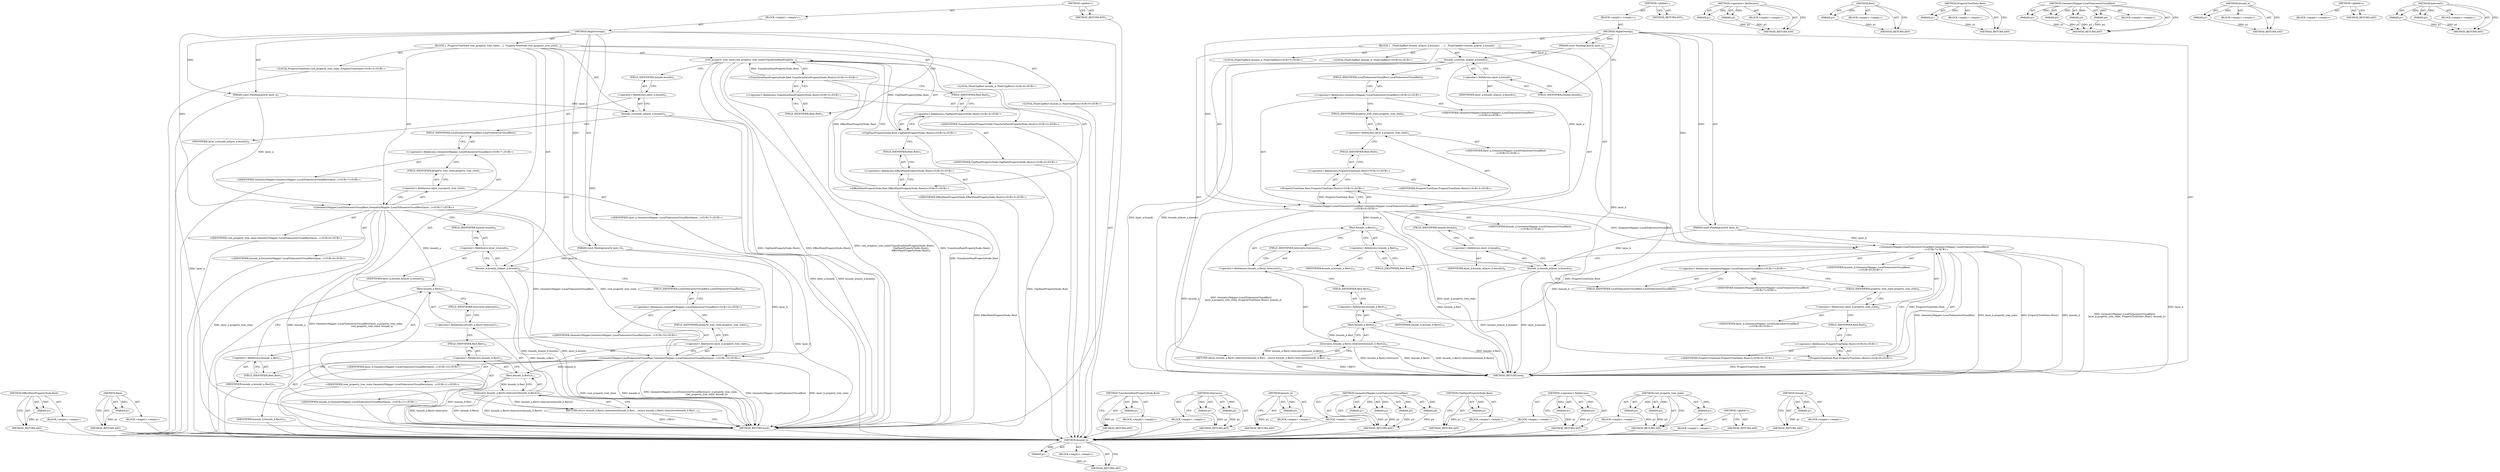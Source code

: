 digraph "Intersects" {
vulnerable_108 [label=<(METHOD,EffectPaintPropertyNode.Root)>];
vulnerable_109 [label=<(PARAM,p1)>];
vulnerable_110 [label=<(BLOCK,&lt;empty&gt;,&lt;empty&gt;)>];
vulnerable_111 [label=<(METHOD_RETURN,ANY)>];
vulnerable_132 [label=<(METHOD,Rect)>];
vulnerable_133 [label=<(PARAM,p1)>];
vulnerable_134 [label=<(BLOCK,&lt;empty&gt;,&lt;empty&gt;)>];
vulnerable_135 [label=<(METHOD_RETURN,ANY)>];
vulnerable_6 [label=<(METHOD,&lt;global&gt;)<SUB>1</SUB>>];
vulnerable_7 [label=<(BLOCK,&lt;empty&gt;,&lt;empty&gt;)<SUB>1</SUB>>];
vulnerable_8 [label=<(METHOD,MightOverlap)<SUB>1</SUB>>];
vulnerable_9 [label=<(PARAM,const PendingLayer&amp; layer_a)<SUB>1</SUB>>];
vulnerable_10 [label=<(PARAM,const PendingLayer&amp; layer_b)<SUB>2</SUB>>];
vulnerable_11 [label=<(BLOCK,{
  PropertyTreeState root_property_tree_state(...,{
  PropertyTreeState root_property_tree_state(...)<SUB>2</SUB>>];
vulnerable_12 [label="<(LOCAL,PropertyTreeState root_property_tree_state: PropertyTreeState)<SUB>3</SUB>>"];
vulnerable_13 [label=<(root_property_tree_state,root_property_tree_state(TransformPaintProperty...)<SUB>3</SUB>>];
vulnerable_14 [label="<(TransformPaintPropertyNode.Root,TransformPaintPropertyNode::Root())<SUB>3</SUB>>"];
vulnerable_15 [label="<(&lt;operator&gt;.fieldAccess,TransformPaintPropertyNode::Root)<SUB>3</SUB>>"];
vulnerable_16 [label="<(IDENTIFIER,TransformPaintPropertyNode,TransformPaintPropertyNode::Root())<SUB>3</SUB>>"];
vulnerable_17 [label=<(FIELD_IDENTIFIER,Root,Root)<SUB>3</SUB>>];
vulnerable_18 [label="<(ClipPaintPropertyNode.Root,ClipPaintPropertyNode::Root())<SUB>4</SUB>>"];
vulnerable_19 [label="<(&lt;operator&gt;.fieldAccess,ClipPaintPropertyNode::Root)<SUB>4</SUB>>"];
vulnerable_20 [label="<(IDENTIFIER,ClipPaintPropertyNode,ClipPaintPropertyNode::Root())<SUB>4</SUB>>"];
vulnerable_21 [label=<(FIELD_IDENTIFIER,Root,Root)<SUB>4</SUB>>];
vulnerable_22 [label="<(EffectPaintPropertyNode.Root,EffectPaintPropertyNode::Root())<SUB>5</SUB>>"];
vulnerable_23 [label="<(&lt;operator&gt;.fieldAccess,EffectPaintPropertyNode::Root)<SUB>5</SUB>>"];
vulnerable_24 [label="<(IDENTIFIER,EffectPaintPropertyNode,EffectPaintPropertyNode::Root())<SUB>5</SUB>>"];
vulnerable_25 [label=<(FIELD_IDENTIFIER,Root,Root)<SUB>5</SUB>>];
vulnerable_26 [label="<(LOCAL,FloatClipRect bounds_a: FloatClipRect)<SUB>6</SUB>>"];
vulnerable_27 [label=<(bounds_a,bounds_a(layer_a.bounds))<SUB>6</SUB>>];
vulnerable_28 [label=<(&lt;operator&gt;.fieldAccess,layer_a.bounds)<SUB>6</SUB>>];
vulnerable_29 [label=<(IDENTIFIER,layer_a,bounds_a(layer_a.bounds))<SUB>6</SUB>>];
vulnerable_30 [label=<(FIELD_IDENTIFIER,bounds,bounds)<SUB>6</SUB>>];
vulnerable_31 [label="<(GeometryMapper.LocalToAncestorVisualRect,GeometryMapper::LocalToAncestorVisualRect(layer...)<SUB>7</SUB>>"];
vulnerable_32 [label="<(&lt;operator&gt;.fieldAccess,GeometryMapper::LocalToAncestorVisualRect)<SUB>7</SUB>>"];
vulnerable_33 [label="<(IDENTIFIER,GeometryMapper,GeometryMapper::LocalToAncestorVisualRect(layer...)<SUB>7</SUB>>"];
vulnerable_34 [label=<(FIELD_IDENTIFIER,LocalToAncestorVisualRect,LocalToAncestorVisualRect)<SUB>7</SUB>>];
vulnerable_35 [label=<(&lt;operator&gt;.fieldAccess,layer_a.property_tree_state)<SUB>7</SUB>>];
vulnerable_36 [label="<(IDENTIFIER,layer_a,GeometryMapper::LocalToAncestorVisualRect(layer...)<SUB>7</SUB>>"];
vulnerable_37 [label=<(FIELD_IDENTIFIER,property_tree_state,property_tree_state)<SUB>7</SUB>>];
vulnerable_38 [label="<(IDENTIFIER,root_property_tree_state,GeometryMapper::LocalToAncestorVisualRect(layer...)<SUB>8</SUB>>"];
vulnerable_39 [label="<(IDENTIFIER,bounds_a,GeometryMapper::LocalToAncestorVisualRect(layer...)<SUB>8</SUB>>"];
vulnerable_40 [label="<(LOCAL,FloatClipRect bounds_b: FloatClipRect)<SUB>9</SUB>>"];
vulnerable_41 [label=<(bounds_b,bounds_b(layer_b.bounds))<SUB>9</SUB>>];
vulnerable_42 [label=<(&lt;operator&gt;.fieldAccess,layer_b.bounds)<SUB>9</SUB>>];
vulnerable_43 [label=<(IDENTIFIER,layer_b,bounds_b(layer_b.bounds))<SUB>9</SUB>>];
vulnerable_44 [label=<(FIELD_IDENTIFIER,bounds,bounds)<SUB>9</SUB>>];
vulnerable_45 [label="<(GeometryMapper.LocalToAncestorVisualRect,GeometryMapper::LocalToAncestorVisualRect(layer...)<SUB>10</SUB>>"];
vulnerable_46 [label="<(&lt;operator&gt;.fieldAccess,GeometryMapper::LocalToAncestorVisualRect)<SUB>10</SUB>>"];
vulnerable_47 [label="<(IDENTIFIER,GeometryMapper,GeometryMapper::LocalToAncestorVisualRect(layer...)<SUB>10</SUB>>"];
vulnerable_48 [label=<(FIELD_IDENTIFIER,LocalToAncestorVisualRect,LocalToAncestorVisualRect)<SUB>10</SUB>>];
vulnerable_49 [label=<(&lt;operator&gt;.fieldAccess,layer_b.property_tree_state)<SUB>10</SUB>>];
vulnerable_50 [label="<(IDENTIFIER,layer_b,GeometryMapper::LocalToAncestorVisualRect(layer...)<SUB>10</SUB>>"];
vulnerable_51 [label=<(FIELD_IDENTIFIER,property_tree_state,property_tree_state)<SUB>10</SUB>>];
vulnerable_52 [label="<(IDENTIFIER,root_property_tree_state,GeometryMapper::LocalToAncestorVisualRect(layer...)<SUB>11</SUB>>"];
vulnerable_53 [label="<(IDENTIFIER,bounds_b,GeometryMapper::LocalToAncestorVisualRect(layer...)<SUB>11</SUB>>"];
vulnerable_54 [label=<(RETURN,return bounds_a.Rect().Intersects(bounds_b.Rect...,return bounds_a.Rect().Intersects(bounds_b.Rect...)<SUB>13</SUB>>];
vulnerable_55 [label=<(Intersects,bounds_a.Rect().Intersects(bounds_b.Rect()))<SUB>13</SUB>>];
vulnerable_56 [label=<(&lt;operator&gt;.fieldAccess,bounds_a.Rect().Intersects)<SUB>13</SUB>>];
vulnerable_57 [label=<(Rect,bounds_a.Rect())<SUB>13</SUB>>];
vulnerable_58 [label=<(&lt;operator&gt;.fieldAccess,bounds_a.Rect)<SUB>13</SUB>>];
vulnerable_59 [label=<(IDENTIFIER,bounds_a,bounds_a.Rect())<SUB>13</SUB>>];
vulnerable_60 [label=<(FIELD_IDENTIFIER,Rect,Rect)<SUB>13</SUB>>];
vulnerable_61 [label=<(FIELD_IDENTIFIER,Intersects,Intersects)<SUB>13</SUB>>];
vulnerable_62 [label=<(Rect,bounds_b.Rect())<SUB>13</SUB>>];
vulnerable_63 [label=<(&lt;operator&gt;.fieldAccess,bounds_b.Rect)<SUB>13</SUB>>];
vulnerable_64 [label=<(IDENTIFIER,bounds_b,bounds_b.Rect())<SUB>13</SUB>>];
vulnerable_65 [label=<(FIELD_IDENTIFIER,Rect,Rect)<SUB>13</SUB>>];
vulnerable_66 [label=<(METHOD_RETURN,bool)<SUB>1</SUB>>];
vulnerable_68 [label=<(METHOD_RETURN,ANY)<SUB>1</SUB>>];
vulnerable_95 [label=<(METHOD,TransformPaintPropertyNode.Root)>];
vulnerable_96 [label=<(PARAM,p1)>];
vulnerable_97 [label=<(BLOCK,&lt;empty&gt;,&lt;empty&gt;)>];
vulnerable_98 [label=<(METHOD_RETURN,ANY)>];
vulnerable_127 [label=<(METHOD,Intersects)>];
vulnerable_128 [label=<(PARAM,p1)>];
vulnerable_129 [label=<(PARAM,p2)>];
vulnerable_130 [label=<(BLOCK,&lt;empty&gt;,&lt;empty&gt;)>];
vulnerable_131 [label=<(METHOD_RETURN,ANY)>];
vulnerable_123 [label=<(METHOD,bounds_b)>];
vulnerable_124 [label=<(PARAM,p1)>];
vulnerable_125 [label=<(BLOCK,&lt;empty&gt;,&lt;empty&gt;)>];
vulnerable_126 [label=<(METHOD_RETURN,ANY)>];
vulnerable_116 [label=<(METHOD,GeometryMapper.LocalToAncestorVisualRect)>];
vulnerable_117 [label=<(PARAM,p1)>];
vulnerable_118 [label=<(PARAM,p2)>];
vulnerable_119 [label=<(PARAM,p3)>];
vulnerable_120 [label=<(PARAM,p4)>];
vulnerable_121 [label=<(BLOCK,&lt;empty&gt;,&lt;empty&gt;)>];
vulnerable_122 [label=<(METHOD_RETURN,ANY)>];
vulnerable_104 [label=<(METHOD,ClipPaintPropertyNode.Root)>];
vulnerable_105 [label=<(PARAM,p1)>];
vulnerable_106 [label=<(BLOCK,&lt;empty&gt;,&lt;empty&gt;)>];
vulnerable_107 [label=<(METHOD_RETURN,ANY)>];
vulnerable_99 [label=<(METHOD,&lt;operator&gt;.fieldAccess)>];
vulnerable_100 [label=<(PARAM,p1)>];
vulnerable_101 [label=<(PARAM,p2)>];
vulnerable_102 [label=<(BLOCK,&lt;empty&gt;,&lt;empty&gt;)>];
vulnerable_103 [label=<(METHOD_RETURN,ANY)>];
vulnerable_89 [label=<(METHOD,root_property_tree_state)>];
vulnerable_90 [label=<(PARAM,p1)>];
vulnerable_91 [label=<(PARAM,p2)>];
vulnerable_92 [label=<(PARAM,p3)>];
vulnerable_93 [label=<(BLOCK,&lt;empty&gt;,&lt;empty&gt;)>];
vulnerable_94 [label=<(METHOD_RETURN,ANY)>];
vulnerable_83 [label=<(METHOD,&lt;global&gt;)<SUB>1</SUB>>];
vulnerable_84 [label=<(BLOCK,&lt;empty&gt;,&lt;empty&gt;)>];
vulnerable_85 [label=<(METHOD_RETURN,ANY)>];
vulnerable_112 [label=<(METHOD,bounds_a)>];
vulnerable_113 [label=<(PARAM,p1)>];
vulnerable_114 [label=<(BLOCK,&lt;empty&gt;,&lt;empty&gt;)>];
vulnerable_115 [label=<(METHOD_RETURN,ANY)>];
fixed_101 [label=<(METHOD,bounds_b)>];
fixed_102 [label=<(PARAM,p1)>];
fixed_103 [label=<(BLOCK,&lt;empty&gt;,&lt;empty&gt;)>];
fixed_104 [label=<(METHOD_RETURN,ANY)>];
fixed_6 [label=<(METHOD,&lt;global&gt;)<SUB>1</SUB>>];
fixed_7 [label=<(BLOCK,&lt;empty&gt;,&lt;empty&gt;)<SUB>1</SUB>>];
fixed_8 [label=<(METHOD,MightOverlap)<SUB>1</SUB>>];
fixed_9 [label=<(PARAM,const PendingLayer&amp; layer_a)<SUB>1</SUB>>];
fixed_10 [label=<(PARAM,const PendingLayer&amp; layer_b)<SUB>2</SUB>>];
fixed_11 [label=<(BLOCK,{
   FloatClipRect bounds_a(layer_a.bounds);
  ...,{
   FloatClipRect bounds_a(layer_a.bounds);
  ...)<SUB>2</SUB>>];
fixed_12 [label="<(LOCAL,FloatClipRect bounds_a: FloatClipRect)<SUB>3</SUB>>"];
fixed_13 [label=<(bounds_a,bounds_a(layer_a.bounds))<SUB>3</SUB>>];
fixed_14 [label=<(&lt;operator&gt;.fieldAccess,layer_a.bounds)<SUB>3</SUB>>];
fixed_15 [label=<(IDENTIFIER,layer_a,bounds_a(layer_a.bounds))<SUB>3</SUB>>];
fixed_16 [label=<(FIELD_IDENTIFIER,bounds,bounds)<SUB>3</SUB>>];
fixed_17 [label="<(GeometryMapper.LocalToAncestorVisualRect,GeometryMapper::LocalToAncestorVisualRect(
    ...)<SUB>4</SUB>>"];
fixed_18 [label="<(&lt;operator&gt;.fieldAccess,GeometryMapper::LocalToAncestorVisualRect)<SUB>4</SUB>>"];
fixed_19 [label="<(IDENTIFIER,GeometryMapper,GeometryMapper::LocalToAncestorVisualRect(
    ...)<SUB>4</SUB>>"];
fixed_20 [label=<(FIELD_IDENTIFIER,LocalToAncestorVisualRect,LocalToAncestorVisualRect)<SUB>4</SUB>>];
fixed_21 [label=<(&lt;operator&gt;.fieldAccess,layer_a.property_tree_state)<SUB>5</SUB>>];
fixed_22 [label="<(IDENTIFIER,layer_a,GeometryMapper::LocalToAncestorVisualRect(
    ...)<SUB>5</SUB>>"];
fixed_23 [label=<(FIELD_IDENTIFIER,property_tree_state,property_tree_state)<SUB>5</SUB>>];
fixed_24 [label="<(PropertyTreeState.Root,PropertyTreeState::Root())<SUB>5</SUB>>"];
fixed_25 [label="<(&lt;operator&gt;.fieldAccess,PropertyTreeState::Root)<SUB>5</SUB>>"];
fixed_26 [label="<(IDENTIFIER,PropertyTreeState,PropertyTreeState::Root())<SUB>5</SUB>>"];
fixed_27 [label=<(FIELD_IDENTIFIER,Root,Root)<SUB>5</SUB>>];
fixed_28 [label="<(IDENTIFIER,bounds_a,GeometryMapper::LocalToAncestorVisualRect(
    ...)<SUB>5</SUB>>"];
fixed_29 [label="<(LOCAL,FloatClipRect bounds_b: FloatClipRect)<SUB>6</SUB>>"];
fixed_30 [label=<(bounds_b,bounds_b(layer_b.bounds))<SUB>6</SUB>>];
fixed_31 [label=<(&lt;operator&gt;.fieldAccess,layer_b.bounds)<SUB>6</SUB>>];
fixed_32 [label=<(IDENTIFIER,layer_b,bounds_b(layer_b.bounds))<SUB>6</SUB>>];
fixed_33 [label=<(FIELD_IDENTIFIER,bounds,bounds)<SUB>6</SUB>>];
fixed_34 [label="<(GeometryMapper.LocalToAncestorVisualRect,GeometryMapper::LocalToAncestorVisualRect(
    ...)<SUB>7</SUB>>"];
fixed_35 [label="<(&lt;operator&gt;.fieldAccess,GeometryMapper::LocalToAncestorVisualRect)<SUB>7</SUB>>"];
fixed_36 [label="<(IDENTIFIER,GeometryMapper,GeometryMapper::LocalToAncestorVisualRect(
    ...)<SUB>7</SUB>>"];
fixed_37 [label=<(FIELD_IDENTIFIER,LocalToAncestorVisualRect,LocalToAncestorVisualRect)<SUB>7</SUB>>];
fixed_38 [label=<(&lt;operator&gt;.fieldAccess,layer_b.property_tree_state)<SUB>8</SUB>>];
fixed_39 [label="<(IDENTIFIER,layer_b,GeometryMapper::LocalToAncestorVisualRect(
    ...)<SUB>8</SUB>>"];
fixed_40 [label=<(FIELD_IDENTIFIER,property_tree_state,property_tree_state)<SUB>8</SUB>>];
fixed_41 [label="<(PropertyTreeState.Root,PropertyTreeState::Root())<SUB>8</SUB>>"];
fixed_42 [label="<(&lt;operator&gt;.fieldAccess,PropertyTreeState::Root)<SUB>8</SUB>>"];
fixed_43 [label="<(IDENTIFIER,PropertyTreeState,PropertyTreeState::Root())<SUB>8</SUB>>"];
fixed_44 [label=<(FIELD_IDENTIFIER,Root,Root)<SUB>8</SUB>>];
fixed_45 [label="<(IDENTIFIER,bounds_b,GeometryMapper::LocalToAncestorVisualRect(
    ...)<SUB>8</SUB>>"];
fixed_46 [label=<(RETURN,return bounds_a.Rect().Intersects(bounds_b.Rect...,return bounds_a.Rect().Intersects(bounds_b.Rect...)<SUB>10</SUB>>];
fixed_47 [label=<(Intersects,bounds_a.Rect().Intersects(bounds_b.Rect()))<SUB>10</SUB>>];
fixed_48 [label=<(&lt;operator&gt;.fieldAccess,bounds_a.Rect().Intersects)<SUB>10</SUB>>];
fixed_49 [label=<(Rect,bounds_a.Rect())<SUB>10</SUB>>];
fixed_50 [label=<(&lt;operator&gt;.fieldAccess,bounds_a.Rect)<SUB>10</SUB>>];
fixed_51 [label=<(IDENTIFIER,bounds_a,bounds_a.Rect())<SUB>10</SUB>>];
fixed_52 [label=<(FIELD_IDENTIFIER,Rect,Rect)<SUB>10</SUB>>];
fixed_53 [label=<(FIELD_IDENTIFIER,Intersects,Intersects)<SUB>10</SUB>>];
fixed_54 [label=<(Rect,bounds_b.Rect())<SUB>10</SUB>>];
fixed_55 [label=<(&lt;operator&gt;.fieldAccess,bounds_b.Rect)<SUB>10</SUB>>];
fixed_56 [label=<(IDENTIFIER,bounds_b,bounds_b.Rect())<SUB>10</SUB>>];
fixed_57 [label=<(FIELD_IDENTIFIER,Rect,Rect)<SUB>10</SUB>>];
fixed_58 [label=<(METHOD_RETURN,bool)<SUB>1</SUB>>];
fixed_60 [label=<(METHOD_RETURN,ANY)<SUB>1</SUB>>];
fixed_85 [label=<(METHOD,&lt;operator&gt;.fieldAccess)>];
fixed_86 [label=<(PARAM,p1)>];
fixed_87 [label=<(PARAM,p2)>];
fixed_88 [label=<(BLOCK,&lt;empty&gt;,&lt;empty&gt;)>];
fixed_89 [label=<(METHOD_RETURN,ANY)>];
fixed_110 [label=<(METHOD,Rect)>];
fixed_111 [label=<(PARAM,p1)>];
fixed_112 [label=<(BLOCK,&lt;empty&gt;,&lt;empty&gt;)>];
fixed_113 [label=<(METHOD_RETURN,ANY)>];
fixed_97 [label=<(METHOD,PropertyTreeState.Root)>];
fixed_98 [label=<(PARAM,p1)>];
fixed_99 [label=<(BLOCK,&lt;empty&gt;,&lt;empty&gt;)>];
fixed_100 [label=<(METHOD_RETURN,ANY)>];
fixed_90 [label=<(METHOD,GeometryMapper.LocalToAncestorVisualRect)>];
fixed_91 [label=<(PARAM,p1)>];
fixed_92 [label=<(PARAM,p2)>];
fixed_93 [label=<(PARAM,p3)>];
fixed_94 [label=<(PARAM,p4)>];
fixed_95 [label=<(BLOCK,&lt;empty&gt;,&lt;empty&gt;)>];
fixed_96 [label=<(METHOD_RETURN,ANY)>];
fixed_81 [label=<(METHOD,bounds_a)>];
fixed_82 [label=<(PARAM,p1)>];
fixed_83 [label=<(BLOCK,&lt;empty&gt;,&lt;empty&gt;)>];
fixed_84 [label=<(METHOD_RETURN,ANY)>];
fixed_75 [label=<(METHOD,&lt;global&gt;)<SUB>1</SUB>>];
fixed_76 [label=<(BLOCK,&lt;empty&gt;,&lt;empty&gt;)>];
fixed_77 [label=<(METHOD_RETURN,ANY)>];
fixed_105 [label=<(METHOD,Intersects)>];
fixed_106 [label=<(PARAM,p1)>];
fixed_107 [label=<(PARAM,p2)>];
fixed_108 [label=<(BLOCK,&lt;empty&gt;,&lt;empty&gt;)>];
fixed_109 [label=<(METHOD_RETURN,ANY)>];
vulnerable_108 -> vulnerable_109  [key=0, label="AST: "];
vulnerable_108 -> vulnerable_109  [key=1, label="DDG: "];
vulnerable_108 -> vulnerable_110  [key=0, label="AST: "];
vulnerable_108 -> vulnerable_111  [key=0, label="AST: "];
vulnerable_108 -> vulnerable_111  [key=1, label="CFG: "];
vulnerable_109 -> vulnerable_111  [key=0, label="DDG: p1"];
vulnerable_110 -> fixed_101  [key=0];
vulnerable_111 -> fixed_101  [key=0];
vulnerable_132 -> vulnerable_133  [key=0, label="AST: "];
vulnerable_132 -> vulnerable_133  [key=1, label="DDG: "];
vulnerable_132 -> vulnerable_134  [key=0, label="AST: "];
vulnerable_132 -> vulnerable_135  [key=0, label="AST: "];
vulnerable_132 -> vulnerable_135  [key=1, label="CFG: "];
vulnerable_133 -> vulnerable_135  [key=0, label="DDG: p1"];
vulnerable_134 -> fixed_101  [key=0];
vulnerable_135 -> fixed_101  [key=0];
vulnerable_6 -> vulnerable_7  [key=0, label="AST: "];
vulnerable_6 -> vulnerable_68  [key=0, label="AST: "];
vulnerable_6 -> vulnerable_68  [key=1, label="CFG: "];
vulnerable_7 -> vulnerable_8  [key=0, label="AST: "];
vulnerable_8 -> vulnerable_9  [key=0, label="AST: "];
vulnerable_8 -> vulnerable_9  [key=1, label="DDG: "];
vulnerable_8 -> vulnerable_10  [key=0, label="AST: "];
vulnerable_8 -> vulnerable_10  [key=1, label="DDG: "];
vulnerable_8 -> vulnerable_11  [key=0, label="AST: "];
vulnerable_8 -> vulnerable_66  [key=0, label="AST: "];
vulnerable_8 -> vulnerable_17  [key=0, label="CFG: "];
vulnerable_8 -> vulnerable_31  [key=0, label="DDG: "];
vulnerable_8 -> vulnerable_45  [key=0, label="DDG: "];
vulnerable_9 -> vulnerable_66  [key=0, label="DDG: layer_a"];
vulnerable_9 -> vulnerable_27  [key=0, label="DDG: layer_a"];
vulnerable_9 -> vulnerable_31  [key=0, label="DDG: layer_a"];
vulnerable_10 -> vulnerable_66  [key=0, label="DDG: layer_b"];
vulnerable_10 -> vulnerable_41  [key=0, label="DDG: layer_b"];
vulnerable_10 -> vulnerable_45  [key=0, label="DDG: layer_b"];
vulnerable_11 -> vulnerable_12  [key=0, label="AST: "];
vulnerable_11 -> vulnerable_13  [key=0, label="AST: "];
vulnerable_11 -> vulnerable_26  [key=0, label="AST: "];
vulnerable_11 -> vulnerable_27  [key=0, label="AST: "];
vulnerable_11 -> vulnerable_31  [key=0, label="AST: "];
vulnerable_11 -> vulnerable_40  [key=0, label="AST: "];
vulnerable_11 -> vulnerable_41  [key=0, label="AST: "];
vulnerable_11 -> vulnerable_45  [key=0, label="AST: "];
vulnerable_11 -> vulnerable_54  [key=0, label="AST: "];
vulnerable_12 -> fixed_101  [key=0];
vulnerable_13 -> vulnerable_14  [key=0, label="AST: "];
vulnerable_13 -> vulnerable_18  [key=0, label="AST: "];
vulnerable_13 -> vulnerable_22  [key=0, label="AST: "];
vulnerable_13 -> vulnerable_30  [key=0, label="CFG: "];
vulnerable_13 -> vulnerable_66  [key=0, label="DDG: TransformPaintPropertyNode::Root()"];
vulnerable_13 -> vulnerable_66  [key=1, label="DDG: ClipPaintPropertyNode::Root()"];
vulnerable_13 -> vulnerable_66  [key=2, label="DDG: EffectPaintPropertyNode::Root()"];
vulnerable_13 -> vulnerable_66  [key=3, label="DDG: root_property_tree_state(TransformPaintPropertyNode::Root(),
                                             ClipPaintPropertyNode::Root(),
                                             EffectPaintPropertyNode::Root())"];
vulnerable_14 -> vulnerable_15  [key=0, label="AST: "];
vulnerable_14 -> vulnerable_21  [key=0, label="CFG: "];
vulnerable_14 -> vulnerable_66  [key=0, label="DDG: TransformPaintPropertyNode::Root"];
vulnerable_14 -> vulnerable_13  [key=0, label="DDG: TransformPaintPropertyNode::Root"];
vulnerable_15 -> vulnerable_16  [key=0, label="AST: "];
vulnerable_15 -> vulnerable_17  [key=0, label="AST: "];
vulnerable_15 -> vulnerable_14  [key=0, label="CFG: "];
vulnerable_16 -> fixed_101  [key=0];
vulnerable_17 -> vulnerable_15  [key=0, label="CFG: "];
vulnerable_18 -> vulnerable_19  [key=0, label="AST: "];
vulnerable_18 -> vulnerable_25  [key=0, label="CFG: "];
vulnerable_18 -> vulnerable_66  [key=0, label="DDG: ClipPaintPropertyNode::Root"];
vulnerable_18 -> vulnerable_13  [key=0, label="DDG: ClipPaintPropertyNode::Root"];
vulnerable_19 -> vulnerable_20  [key=0, label="AST: "];
vulnerable_19 -> vulnerable_21  [key=0, label="AST: "];
vulnerable_19 -> vulnerable_18  [key=0, label="CFG: "];
vulnerable_20 -> fixed_101  [key=0];
vulnerable_21 -> vulnerable_19  [key=0, label="CFG: "];
vulnerable_22 -> vulnerable_23  [key=0, label="AST: "];
vulnerable_22 -> vulnerable_13  [key=0, label="CFG: "];
vulnerable_22 -> vulnerable_13  [key=1, label="DDG: EffectPaintPropertyNode::Root"];
vulnerable_22 -> vulnerable_66  [key=0, label="DDG: EffectPaintPropertyNode::Root"];
vulnerable_23 -> vulnerable_24  [key=0, label="AST: "];
vulnerable_23 -> vulnerable_25  [key=0, label="AST: "];
vulnerable_23 -> vulnerable_22  [key=0, label="CFG: "];
vulnerable_24 -> fixed_101  [key=0];
vulnerable_25 -> vulnerable_23  [key=0, label="CFG: "];
vulnerable_26 -> fixed_101  [key=0];
vulnerable_27 -> vulnerable_28  [key=0, label="AST: "];
vulnerable_27 -> vulnerable_34  [key=0, label="CFG: "];
vulnerable_27 -> vulnerable_66  [key=0, label="DDG: layer_a.bounds"];
vulnerable_27 -> vulnerable_66  [key=1, label="DDG: bounds_a(layer_a.bounds)"];
vulnerable_28 -> vulnerable_29  [key=0, label="AST: "];
vulnerable_28 -> vulnerable_30  [key=0, label="AST: "];
vulnerable_28 -> vulnerable_27  [key=0, label="CFG: "];
vulnerable_29 -> fixed_101  [key=0];
vulnerable_30 -> vulnerable_28  [key=0, label="CFG: "];
vulnerable_31 -> vulnerable_32  [key=0, label="AST: "];
vulnerable_31 -> vulnerable_35  [key=0, label="AST: "];
vulnerable_31 -> vulnerable_38  [key=0, label="AST: "];
vulnerable_31 -> vulnerable_39  [key=0, label="AST: "];
vulnerable_31 -> vulnerable_44  [key=0, label="CFG: "];
vulnerable_31 -> vulnerable_66  [key=0, label="DDG: layer_a.property_tree_state"];
vulnerable_31 -> vulnerable_66  [key=1, label="DDG: bounds_a"];
vulnerable_31 -> vulnerable_66  [key=2, label="DDG: GeometryMapper::LocalToAncestorVisualRect(layer_a.property_tree_state,
                                            root_property_tree_state, bounds_a)"];
vulnerable_31 -> vulnerable_45  [key=0, label="DDG: GeometryMapper::LocalToAncestorVisualRect"];
vulnerable_31 -> vulnerable_45  [key=1, label="DDG: root_property_tree_state"];
vulnerable_31 -> vulnerable_57  [key=0, label="DDG: bounds_a"];
vulnerable_32 -> vulnerable_33  [key=0, label="AST: "];
vulnerable_32 -> vulnerable_34  [key=0, label="AST: "];
vulnerable_32 -> vulnerable_37  [key=0, label="CFG: "];
vulnerable_33 -> fixed_101  [key=0];
vulnerable_34 -> vulnerable_32  [key=0, label="CFG: "];
vulnerable_35 -> vulnerable_36  [key=0, label="AST: "];
vulnerable_35 -> vulnerable_37  [key=0, label="AST: "];
vulnerable_35 -> vulnerable_31  [key=0, label="CFG: "];
vulnerable_36 -> fixed_101  [key=0];
vulnerable_37 -> vulnerable_35  [key=0, label="CFG: "];
vulnerable_38 -> fixed_101  [key=0];
vulnerable_39 -> fixed_101  [key=0];
vulnerable_40 -> fixed_101  [key=0];
vulnerable_41 -> vulnerable_42  [key=0, label="AST: "];
vulnerable_41 -> vulnerable_48  [key=0, label="CFG: "];
vulnerable_41 -> vulnerable_66  [key=0, label="DDG: layer_b.bounds"];
vulnerable_41 -> vulnerable_66  [key=1, label="DDG: bounds_b(layer_b.bounds)"];
vulnerable_42 -> vulnerable_43  [key=0, label="AST: "];
vulnerable_42 -> vulnerable_44  [key=0, label="AST: "];
vulnerable_42 -> vulnerable_41  [key=0, label="CFG: "];
vulnerable_43 -> fixed_101  [key=0];
vulnerable_44 -> vulnerable_42  [key=0, label="CFG: "];
vulnerable_45 -> vulnerable_46  [key=0, label="AST: "];
vulnerable_45 -> vulnerable_49  [key=0, label="AST: "];
vulnerable_45 -> vulnerable_52  [key=0, label="AST: "];
vulnerable_45 -> vulnerable_53  [key=0, label="AST: "];
vulnerable_45 -> vulnerable_60  [key=0, label="CFG: "];
vulnerable_45 -> vulnerable_66  [key=0, label="DDG: GeometryMapper::LocalToAncestorVisualRect"];
vulnerable_45 -> vulnerable_66  [key=1, label="DDG: layer_b.property_tree_state"];
vulnerable_45 -> vulnerable_66  [key=2, label="DDG: root_property_tree_state"];
vulnerable_45 -> vulnerable_66  [key=3, label="DDG: bounds_b"];
vulnerable_45 -> vulnerable_66  [key=4, label="DDG: GeometryMapper::LocalToAncestorVisualRect(layer_b.property_tree_state,
                                            root_property_tree_state, bounds_b)"];
vulnerable_45 -> vulnerable_62  [key=0, label="DDG: bounds_b"];
vulnerable_46 -> vulnerable_47  [key=0, label="AST: "];
vulnerable_46 -> vulnerable_48  [key=0, label="AST: "];
vulnerable_46 -> vulnerable_51  [key=0, label="CFG: "];
vulnerable_47 -> fixed_101  [key=0];
vulnerable_48 -> vulnerable_46  [key=0, label="CFG: "];
vulnerable_49 -> vulnerable_50  [key=0, label="AST: "];
vulnerable_49 -> vulnerable_51  [key=0, label="AST: "];
vulnerable_49 -> vulnerable_45  [key=0, label="CFG: "];
vulnerable_50 -> fixed_101  [key=0];
vulnerable_51 -> vulnerable_49  [key=0, label="CFG: "];
vulnerable_52 -> fixed_101  [key=0];
vulnerable_53 -> fixed_101  [key=0];
vulnerable_54 -> vulnerable_55  [key=0, label="AST: "];
vulnerable_54 -> vulnerable_66  [key=0, label="CFG: "];
vulnerable_54 -> vulnerable_66  [key=1, label="DDG: &lt;RET&gt;"];
vulnerable_55 -> vulnerable_56  [key=0, label="AST: "];
vulnerable_55 -> vulnerable_62  [key=0, label="AST: "];
vulnerable_55 -> vulnerable_54  [key=0, label="CFG: "];
vulnerable_55 -> vulnerable_54  [key=1, label="DDG: bounds_a.Rect().Intersects(bounds_b.Rect())"];
vulnerable_55 -> vulnerable_66  [key=0, label="DDG: bounds_a.Rect().Intersects"];
vulnerable_55 -> vulnerable_66  [key=1, label="DDG: bounds_b.Rect()"];
vulnerable_55 -> vulnerable_66  [key=2, label="DDG: bounds_a.Rect().Intersects(bounds_b.Rect())"];
vulnerable_56 -> vulnerable_57  [key=0, label="AST: "];
vulnerable_56 -> vulnerable_61  [key=0, label="AST: "];
vulnerable_56 -> vulnerable_65  [key=0, label="CFG: "];
vulnerable_57 -> vulnerable_58  [key=0, label="AST: "];
vulnerable_57 -> vulnerable_61  [key=0, label="CFG: "];
vulnerable_57 -> vulnerable_66  [key=0, label="DDG: bounds_a.Rect"];
vulnerable_58 -> vulnerable_59  [key=0, label="AST: "];
vulnerable_58 -> vulnerable_60  [key=0, label="AST: "];
vulnerable_58 -> vulnerable_57  [key=0, label="CFG: "];
vulnerable_59 -> fixed_101  [key=0];
vulnerable_60 -> vulnerable_58  [key=0, label="CFG: "];
vulnerable_61 -> vulnerable_56  [key=0, label="CFG: "];
vulnerable_62 -> vulnerable_63  [key=0, label="AST: "];
vulnerable_62 -> vulnerable_55  [key=0, label="CFG: "];
vulnerable_62 -> vulnerable_55  [key=1, label="DDG: bounds_b.Rect"];
vulnerable_62 -> vulnerable_66  [key=0, label="DDG: bounds_b.Rect"];
vulnerable_63 -> vulnerable_64  [key=0, label="AST: "];
vulnerable_63 -> vulnerable_65  [key=0, label="AST: "];
vulnerable_63 -> vulnerable_62  [key=0, label="CFG: "];
vulnerable_64 -> fixed_101  [key=0];
vulnerable_65 -> vulnerable_63  [key=0, label="CFG: "];
vulnerable_66 -> fixed_101  [key=0];
vulnerable_68 -> fixed_101  [key=0];
vulnerable_95 -> vulnerable_96  [key=0, label="AST: "];
vulnerable_95 -> vulnerable_96  [key=1, label="DDG: "];
vulnerable_95 -> vulnerable_97  [key=0, label="AST: "];
vulnerable_95 -> vulnerable_98  [key=0, label="AST: "];
vulnerable_95 -> vulnerable_98  [key=1, label="CFG: "];
vulnerable_96 -> vulnerable_98  [key=0, label="DDG: p1"];
vulnerable_97 -> fixed_101  [key=0];
vulnerable_98 -> fixed_101  [key=0];
vulnerable_127 -> vulnerable_128  [key=0, label="AST: "];
vulnerable_127 -> vulnerable_128  [key=1, label="DDG: "];
vulnerable_127 -> vulnerable_130  [key=0, label="AST: "];
vulnerable_127 -> vulnerable_129  [key=0, label="AST: "];
vulnerable_127 -> vulnerable_129  [key=1, label="DDG: "];
vulnerable_127 -> vulnerable_131  [key=0, label="AST: "];
vulnerable_127 -> vulnerable_131  [key=1, label="CFG: "];
vulnerable_128 -> vulnerable_131  [key=0, label="DDG: p1"];
vulnerable_129 -> vulnerable_131  [key=0, label="DDG: p2"];
vulnerable_130 -> fixed_101  [key=0];
vulnerable_131 -> fixed_101  [key=0];
vulnerable_123 -> vulnerable_124  [key=0, label="AST: "];
vulnerable_123 -> vulnerable_124  [key=1, label="DDG: "];
vulnerable_123 -> vulnerable_125  [key=0, label="AST: "];
vulnerable_123 -> vulnerable_126  [key=0, label="AST: "];
vulnerable_123 -> vulnerable_126  [key=1, label="CFG: "];
vulnerable_124 -> vulnerable_126  [key=0, label="DDG: p1"];
vulnerable_125 -> fixed_101  [key=0];
vulnerable_126 -> fixed_101  [key=0];
vulnerable_116 -> vulnerable_117  [key=0, label="AST: "];
vulnerable_116 -> vulnerable_117  [key=1, label="DDG: "];
vulnerable_116 -> vulnerable_121  [key=0, label="AST: "];
vulnerable_116 -> vulnerable_118  [key=0, label="AST: "];
vulnerable_116 -> vulnerable_118  [key=1, label="DDG: "];
vulnerable_116 -> vulnerable_122  [key=0, label="AST: "];
vulnerable_116 -> vulnerable_122  [key=1, label="CFG: "];
vulnerable_116 -> vulnerable_119  [key=0, label="AST: "];
vulnerable_116 -> vulnerable_119  [key=1, label="DDG: "];
vulnerable_116 -> vulnerable_120  [key=0, label="AST: "];
vulnerable_116 -> vulnerable_120  [key=1, label="DDG: "];
vulnerable_117 -> vulnerable_122  [key=0, label="DDG: p1"];
vulnerable_118 -> vulnerable_122  [key=0, label="DDG: p2"];
vulnerable_119 -> vulnerable_122  [key=0, label="DDG: p3"];
vulnerable_120 -> vulnerable_122  [key=0, label="DDG: p4"];
vulnerable_121 -> fixed_101  [key=0];
vulnerable_122 -> fixed_101  [key=0];
vulnerable_104 -> vulnerable_105  [key=0, label="AST: "];
vulnerable_104 -> vulnerable_105  [key=1, label="DDG: "];
vulnerable_104 -> vulnerable_106  [key=0, label="AST: "];
vulnerable_104 -> vulnerable_107  [key=0, label="AST: "];
vulnerable_104 -> vulnerable_107  [key=1, label="CFG: "];
vulnerable_105 -> vulnerable_107  [key=0, label="DDG: p1"];
vulnerable_106 -> fixed_101  [key=0];
vulnerable_107 -> fixed_101  [key=0];
vulnerable_99 -> vulnerable_100  [key=0, label="AST: "];
vulnerable_99 -> vulnerable_100  [key=1, label="DDG: "];
vulnerable_99 -> vulnerable_102  [key=0, label="AST: "];
vulnerable_99 -> vulnerable_101  [key=0, label="AST: "];
vulnerable_99 -> vulnerable_101  [key=1, label="DDG: "];
vulnerable_99 -> vulnerable_103  [key=0, label="AST: "];
vulnerable_99 -> vulnerable_103  [key=1, label="CFG: "];
vulnerable_100 -> vulnerable_103  [key=0, label="DDG: p1"];
vulnerable_101 -> vulnerable_103  [key=0, label="DDG: p2"];
vulnerable_102 -> fixed_101  [key=0];
vulnerable_103 -> fixed_101  [key=0];
vulnerable_89 -> vulnerable_90  [key=0, label="AST: "];
vulnerable_89 -> vulnerable_90  [key=1, label="DDG: "];
vulnerable_89 -> vulnerable_93  [key=0, label="AST: "];
vulnerable_89 -> vulnerable_91  [key=0, label="AST: "];
vulnerable_89 -> vulnerable_91  [key=1, label="DDG: "];
vulnerable_89 -> vulnerable_94  [key=0, label="AST: "];
vulnerable_89 -> vulnerable_94  [key=1, label="CFG: "];
vulnerable_89 -> vulnerable_92  [key=0, label="AST: "];
vulnerable_89 -> vulnerable_92  [key=1, label="DDG: "];
vulnerable_90 -> vulnerable_94  [key=0, label="DDG: p1"];
vulnerable_91 -> vulnerable_94  [key=0, label="DDG: p2"];
vulnerable_92 -> vulnerable_94  [key=0, label="DDG: p3"];
vulnerable_93 -> fixed_101  [key=0];
vulnerable_94 -> fixed_101  [key=0];
vulnerable_83 -> vulnerable_84  [key=0, label="AST: "];
vulnerable_83 -> vulnerable_85  [key=0, label="AST: "];
vulnerable_83 -> vulnerable_85  [key=1, label="CFG: "];
vulnerable_84 -> fixed_101  [key=0];
vulnerable_85 -> fixed_101  [key=0];
vulnerable_112 -> vulnerable_113  [key=0, label="AST: "];
vulnerable_112 -> vulnerable_113  [key=1, label="DDG: "];
vulnerable_112 -> vulnerable_114  [key=0, label="AST: "];
vulnerable_112 -> vulnerable_115  [key=0, label="AST: "];
vulnerable_112 -> vulnerable_115  [key=1, label="CFG: "];
vulnerable_113 -> vulnerable_115  [key=0, label="DDG: p1"];
vulnerable_114 -> fixed_101  [key=0];
vulnerable_115 -> fixed_101  [key=0];
fixed_101 -> fixed_102  [key=0, label="AST: "];
fixed_101 -> fixed_102  [key=1, label="DDG: "];
fixed_101 -> fixed_103  [key=0, label="AST: "];
fixed_101 -> fixed_104  [key=0, label="AST: "];
fixed_101 -> fixed_104  [key=1, label="CFG: "];
fixed_102 -> fixed_104  [key=0, label="DDG: p1"];
fixed_6 -> fixed_7  [key=0, label="AST: "];
fixed_6 -> fixed_60  [key=0, label="AST: "];
fixed_6 -> fixed_60  [key=1, label="CFG: "];
fixed_7 -> fixed_8  [key=0, label="AST: "];
fixed_8 -> fixed_9  [key=0, label="AST: "];
fixed_8 -> fixed_9  [key=1, label="DDG: "];
fixed_8 -> fixed_10  [key=0, label="AST: "];
fixed_8 -> fixed_10  [key=1, label="DDG: "];
fixed_8 -> fixed_11  [key=0, label="AST: "];
fixed_8 -> fixed_58  [key=0, label="AST: "];
fixed_8 -> fixed_16  [key=0, label="CFG: "];
fixed_8 -> fixed_17  [key=0, label="DDG: "];
fixed_8 -> fixed_34  [key=0, label="DDG: "];
fixed_9 -> fixed_58  [key=0, label="DDG: layer_a"];
fixed_9 -> fixed_13  [key=0, label="DDG: layer_a"];
fixed_9 -> fixed_17  [key=0, label="DDG: layer_a"];
fixed_10 -> fixed_58  [key=0, label="DDG: layer_b"];
fixed_10 -> fixed_30  [key=0, label="DDG: layer_b"];
fixed_10 -> fixed_34  [key=0, label="DDG: layer_b"];
fixed_11 -> fixed_12  [key=0, label="AST: "];
fixed_11 -> fixed_13  [key=0, label="AST: "];
fixed_11 -> fixed_17  [key=0, label="AST: "];
fixed_11 -> fixed_29  [key=0, label="AST: "];
fixed_11 -> fixed_30  [key=0, label="AST: "];
fixed_11 -> fixed_34  [key=0, label="AST: "];
fixed_11 -> fixed_46  [key=0, label="AST: "];
fixed_13 -> fixed_14  [key=0, label="AST: "];
fixed_13 -> fixed_20  [key=0, label="CFG: "];
fixed_13 -> fixed_58  [key=0, label="DDG: layer_a.bounds"];
fixed_13 -> fixed_58  [key=1, label="DDG: bounds_a(layer_a.bounds)"];
fixed_14 -> fixed_15  [key=0, label="AST: "];
fixed_14 -> fixed_16  [key=0, label="AST: "];
fixed_14 -> fixed_13  [key=0, label="CFG: "];
fixed_16 -> fixed_14  [key=0, label="CFG: "];
fixed_17 -> fixed_18  [key=0, label="AST: "];
fixed_17 -> fixed_21  [key=0, label="AST: "];
fixed_17 -> fixed_24  [key=0, label="AST: "];
fixed_17 -> fixed_28  [key=0, label="AST: "];
fixed_17 -> fixed_33  [key=0, label="CFG: "];
fixed_17 -> fixed_58  [key=0, label="DDG: layer_a.property_tree_state"];
fixed_17 -> fixed_58  [key=1, label="DDG: bounds_a"];
fixed_17 -> fixed_58  [key=2, label="DDG: GeometryMapper::LocalToAncestorVisualRect(
      layer_a.property_tree_state, PropertyTreeState::Root(), bounds_a)"];
fixed_17 -> fixed_34  [key=0, label="DDG: GeometryMapper::LocalToAncestorVisualRect"];
fixed_17 -> fixed_49  [key=0, label="DDG: bounds_a"];
fixed_18 -> fixed_19  [key=0, label="AST: "];
fixed_18 -> fixed_20  [key=0, label="AST: "];
fixed_18 -> fixed_23  [key=0, label="CFG: "];
fixed_20 -> fixed_18  [key=0, label="CFG: "];
fixed_21 -> fixed_22  [key=0, label="AST: "];
fixed_21 -> fixed_23  [key=0, label="AST: "];
fixed_21 -> fixed_27  [key=0, label="CFG: "];
fixed_23 -> fixed_21  [key=0, label="CFG: "];
fixed_24 -> fixed_25  [key=0, label="AST: "];
fixed_24 -> fixed_17  [key=0, label="CFG: "];
fixed_24 -> fixed_17  [key=1, label="DDG: PropertyTreeState::Root"];
fixed_24 -> fixed_41  [key=0, label="DDG: PropertyTreeState::Root"];
fixed_25 -> fixed_26  [key=0, label="AST: "];
fixed_25 -> fixed_27  [key=0, label="AST: "];
fixed_25 -> fixed_24  [key=0, label="CFG: "];
fixed_27 -> fixed_25  [key=0, label="CFG: "];
fixed_30 -> fixed_31  [key=0, label="AST: "];
fixed_30 -> fixed_37  [key=0, label="CFG: "];
fixed_30 -> fixed_58  [key=0, label="DDG: layer_b.bounds"];
fixed_30 -> fixed_58  [key=1, label="DDG: bounds_b(layer_b.bounds)"];
fixed_31 -> fixed_32  [key=0, label="AST: "];
fixed_31 -> fixed_33  [key=0, label="AST: "];
fixed_31 -> fixed_30  [key=0, label="CFG: "];
fixed_33 -> fixed_31  [key=0, label="CFG: "];
fixed_34 -> fixed_35  [key=0, label="AST: "];
fixed_34 -> fixed_38  [key=0, label="AST: "];
fixed_34 -> fixed_41  [key=0, label="AST: "];
fixed_34 -> fixed_45  [key=0, label="AST: "];
fixed_34 -> fixed_52  [key=0, label="CFG: "];
fixed_34 -> fixed_58  [key=0, label="DDG: GeometryMapper::LocalToAncestorVisualRect"];
fixed_34 -> fixed_58  [key=1, label="DDG: layer_b.property_tree_state"];
fixed_34 -> fixed_58  [key=2, label="DDG: PropertyTreeState::Root()"];
fixed_34 -> fixed_58  [key=3, label="DDG: bounds_b"];
fixed_34 -> fixed_58  [key=4, label="DDG: GeometryMapper::LocalToAncestorVisualRect(
      layer_b.property_tree_state, PropertyTreeState::Root(), bounds_b)"];
fixed_34 -> fixed_54  [key=0, label="DDG: bounds_b"];
fixed_35 -> fixed_36  [key=0, label="AST: "];
fixed_35 -> fixed_37  [key=0, label="AST: "];
fixed_35 -> fixed_40  [key=0, label="CFG: "];
fixed_37 -> fixed_35  [key=0, label="CFG: "];
fixed_38 -> fixed_39  [key=0, label="AST: "];
fixed_38 -> fixed_40  [key=0, label="AST: "];
fixed_38 -> fixed_44  [key=0, label="CFG: "];
fixed_40 -> fixed_38  [key=0, label="CFG: "];
fixed_41 -> fixed_42  [key=0, label="AST: "];
fixed_41 -> fixed_34  [key=0, label="CFG: "];
fixed_41 -> fixed_34  [key=1, label="DDG: PropertyTreeState::Root"];
fixed_41 -> fixed_58  [key=0, label="DDG: PropertyTreeState::Root"];
fixed_42 -> fixed_43  [key=0, label="AST: "];
fixed_42 -> fixed_44  [key=0, label="AST: "];
fixed_42 -> fixed_41  [key=0, label="CFG: "];
fixed_44 -> fixed_42  [key=0, label="CFG: "];
fixed_46 -> fixed_47  [key=0, label="AST: "];
fixed_46 -> fixed_58  [key=0, label="CFG: "];
fixed_46 -> fixed_58  [key=1, label="DDG: &lt;RET&gt;"];
fixed_47 -> fixed_48  [key=0, label="AST: "];
fixed_47 -> fixed_54  [key=0, label="AST: "];
fixed_47 -> fixed_46  [key=0, label="CFG: "];
fixed_47 -> fixed_46  [key=1, label="DDG: bounds_a.Rect().Intersects(bounds_b.Rect())"];
fixed_47 -> fixed_58  [key=0, label="DDG: bounds_a.Rect().Intersects"];
fixed_47 -> fixed_58  [key=1, label="DDG: bounds_b.Rect()"];
fixed_47 -> fixed_58  [key=2, label="DDG: bounds_a.Rect().Intersects(bounds_b.Rect())"];
fixed_48 -> fixed_49  [key=0, label="AST: "];
fixed_48 -> fixed_53  [key=0, label="AST: "];
fixed_48 -> fixed_57  [key=0, label="CFG: "];
fixed_49 -> fixed_50  [key=0, label="AST: "];
fixed_49 -> fixed_53  [key=0, label="CFG: "];
fixed_49 -> fixed_58  [key=0, label="DDG: bounds_a.Rect"];
fixed_50 -> fixed_51  [key=0, label="AST: "];
fixed_50 -> fixed_52  [key=0, label="AST: "];
fixed_50 -> fixed_49  [key=0, label="CFG: "];
fixed_52 -> fixed_50  [key=0, label="CFG: "];
fixed_53 -> fixed_48  [key=0, label="CFG: "];
fixed_54 -> fixed_55  [key=0, label="AST: "];
fixed_54 -> fixed_47  [key=0, label="CFG: "];
fixed_54 -> fixed_47  [key=1, label="DDG: bounds_b.Rect"];
fixed_54 -> fixed_58  [key=0, label="DDG: bounds_b.Rect"];
fixed_55 -> fixed_56  [key=0, label="AST: "];
fixed_55 -> fixed_57  [key=0, label="AST: "];
fixed_55 -> fixed_54  [key=0, label="CFG: "];
fixed_57 -> fixed_55  [key=0, label="CFG: "];
fixed_85 -> fixed_86  [key=0, label="AST: "];
fixed_85 -> fixed_86  [key=1, label="DDG: "];
fixed_85 -> fixed_88  [key=0, label="AST: "];
fixed_85 -> fixed_87  [key=0, label="AST: "];
fixed_85 -> fixed_87  [key=1, label="DDG: "];
fixed_85 -> fixed_89  [key=0, label="AST: "];
fixed_85 -> fixed_89  [key=1, label="CFG: "];
fixed_86 -> fixed_89  [key=0, label="DDG: p1"];
fixed_87 -> fixed_89  [key=0, label="DDG: p2"];
fixed_110 -> fixed_111  [key=0, label="AST: "];
fixed_110 -> fixed_111  [key=1, label="DDG: "];
fixed_110 -> fixed_112  [key=0, label="AST: "];
fixed_110 -> fixed_113  [key=0, label="AST: "];
fixed_110 -> fixed_113  [key=1, label="CFG: "];
fixed_111 -> fixed_113  [key=0, label="DDG: p1"];
fixed_97 -> fixed_98  [key=0, label="AST: "];
fixed_97 -> fixed_98  [key=1, label="DDG: "];
fixed_97 -> fixed_99  [key=0, label="AST: "];
fixed_97 -> fixed_100  [key=0, label="AST: "];
fixed_97 -> fixed_100  [key=1, label="CFG: "];
fixed_98 -> fixed_100  [key=0, label="DDG: p1"];
fixed_90 -> fixed_91  [key=0, label="AST: "];
fixed_90 -> fixed_91  [key=1, label="DDG: "];
fixed_90 -> fixed_95  [key=0, label="AST: "];
fixed_90 -> fixed_92  [key=0, label="AST: "];
fixed_90 -> fixed_92  [key=1, label="DDG: "];
fixed_90 -> fixed_96  [key=0, label="AST: "];
fixed_90 -> fixed_96  [key=1, label="CFG: "];
fixed_90 -> fixed_93  [key=0, label="AST: "];
fixed_90 -> fixed_93  [key=1, label="DDG: "];
fixed_90 -> fixed_94  [key=0, label="AST: "];
fixed_90 -> fixed_94  [key=1, label="DDG: "];
fixed_91 -> fixed_96  [key=0, label="DDG: p1"];
fixed_92 -> fixed_96  [key=0, label="DDG: p2"];
fixed_93 -> fixed_96  [key=0, label="DDG: p3"];
fixed_94 -> fixed_96  [key=0, label="DDG: p4"];
fixed_81 -> fixed_82  [key=0, label="AST: "];
fixed_81 -> fixed_82  [key=1, label="DDG: "];
fixed_81 -> fixed_83  [key=0, label="AST: "];
fixed_81 -> fixed_84  [key=0, label="AST: "];
fixed_81 -> fixed_84  [key=1, label="CFG: "];
fixed_82 -> fixed_84  [key=0, label="DDG: p1"];
fixed_75 -> fixed_76  [key=0, label="AST: "];
fixed_75 -> fixed_77  [key=0, label="AST: "];
fixed_75 -> fixed_77  [key=1, label="CFG: "];
fixed_105 -> fixed_106  [key=0, label="AST: "];
fixed_105 -> fixed_106  [key=1, label="DDG: "];
fixed_105 -> fixed_108  [key=0, label="AST: "];
fixed_105 -> fixed_107  [key=0, label="AST: "];
fixed_105 -> fixed_107  [key=1, label="DDG: "];
fixed_105 -> fixed_109  [key=0, label="AST: "];
fixed_105 -> fixed_109  [key=1, label="CFG: "];
fixed_106 -> fixed_109  [key=0, label="DDG: p1"];
fixed_107 -> fixed_109  [key=0, label="DDG: p2"];
}
